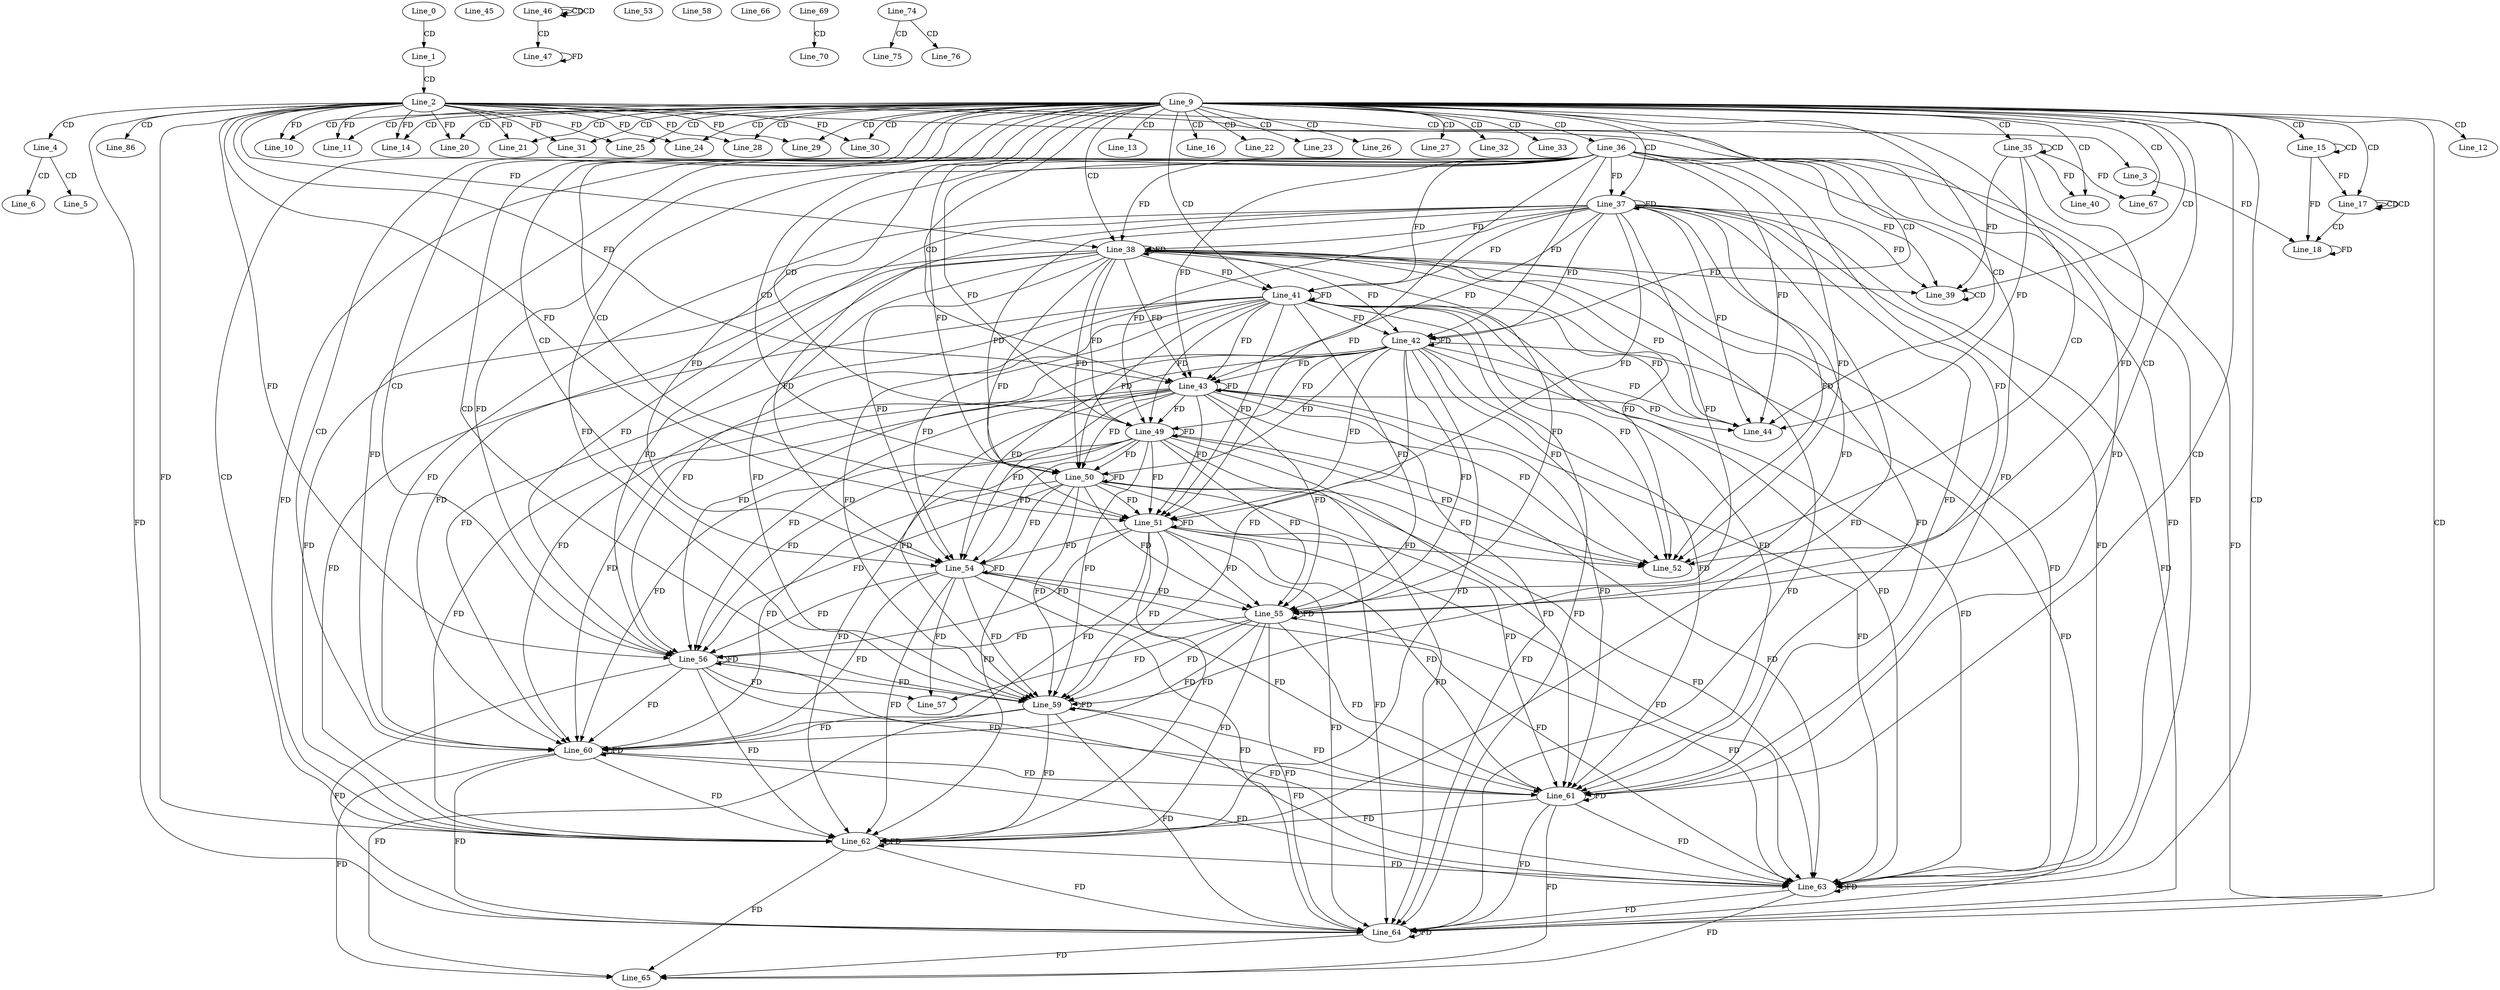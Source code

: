 digraph G {
  Line_0;
  Line_1;
  Line_2;
  Line_3;
  Line_4;
  Line_5;
  Line_6;
  Line_9;
  Line_10;
  Line_11;
  Line_12;
  Line_13;
  Line_14;
  Line_15;
  Line_15;
  Line_16;
  Line_17;
  Line_17;
  Line_18;
  Line_18;
  Line_20;
  Line_21;
  Line_22;
  Line_23;
  Line_24;
  Line_25;
  Line_26;
  Line_27;
  Line_28;
  Line_29;
  Line_30;
  Line_31;
  Line_32;
  Line_33;
  Line_35;
  Line_35;
  Line_36;
  Line_37;
  Line_38;
  Line_39;
  Line_39;
  Line_40;
  Line_41;
  Line_42;
  Line_43;
  Line_44;
  Line_45;
  Line_46;
  Line_46;
  Line_47;
  Line_47;
  Line_49;
  Line_50;
  Line_51;
  Line_52;
  Line_53;
  Line_54;
  Line_55;
  Line_56;
  Line_57;
  Line_58;
  Line_59;
  Line_60;
  Line_61;
  Line_62;
  Line_63;
  Line_64;
  Line_65;
  Line_66;
  Line_67;
  Line_69;
  Line_70;
  Line_74;
  Line_75;
  Line_76;
  Line_86;
  Line_0 -> Line_1 [ label="CD" ];
  Line_1 -> Line_2 [ label="CD" ];
  Line_2 -> Line_3 [ label="CD" ];
  Line_2 -> Line_4 [ label="CD" ];
  Line_4 -> Line_5 [ label="CD" ];
  Line_4 -> Line_6 [ label="CD" ];
  Line_9 -> Line_10 [ label="CD" ];
  Line_2 -> Line_10 [ label="FD" ];
  Line_9 -> Line_11 [ label="CD" ];
  Line_2 -> Line_11 [ label="FD" ];
  Line_9 -> Line_12 [ label="CD" ];
  Line_9 -> Line_13 [ label="CD" ];
  Line_9 -> Line_14 [ label="CD" ];
  Line_2 -> Line_14 [ label="FD" ];
  Line_9 -> Line_15 [ label="CD" ];
  Line_15 -> Line_15 [ label="CD" ];
  Line_9 -> Line_16 [ label="CD" ];
  Line_9 -> Line_17 [ label="CD" ];
  Line_17 -> Line_17 [ label="CD" ];
  Line_17 -> Line_17 [ label="CD" ];
  Line_15 -> Line_17 [ label="FD" ];
  Line_17 -> Line_18 [ label="CD" ];
  Line_18 -> Line_18 [ label="FD" ];
  Line_3 -> Line_18 [ label="FD" ];
  Line_15 -> Line_18 [ label="FD" ];
  Line_9 -> Line_20 [ label="CD" ];
  Line_2 -> Line_20 [ label="FD" ];
  Line_9 -> Line_21 [ label="CD" ];
  Line_2 -> Line_21 [ label="FD" ];
  Line_9 -> Line_22 [ label="CD" ];
  Line_9 -> Line_23 [ label="CD" ];
  Line_9 -> Line_24 [ label="CD" ];
  Line_2 -> Line_24 [ label="FD" ];
  Line_9 -> Line_25 [ label="CD" ];
  Line_2 -> Line_25 [ label="FD" ];
  Line_9 -> Line_26 [ label="CD" ];
  Line_9 -> Line_27 [ label="CD" ];
  Line_9 -> Line_28 [ label="CD" ];
  Line_2 -> Line_28 [ label="FD" ];
  Line_9 -> Line_29 [ label="CD" ];
  Line_2 -> Line_29 [ label="FD" ];
  Line_9 -> Line_30 [ label="CD" ];
  Line_2 -> Line_30 [ label="FD" ];
  Line_9 -> Line_31 [ label="CD" ];
  Line_2 -> Line_31 [ label="FD" ];
  Line_9 -> Line_32 [ label="CD" ];
  Line_9 -> Line_33 [ label="CD" ];
  Line_9 -> Line_35 [ label="CD" ];
  Line_35 -> Line_35 [ label="CD" ];
  Line_9 -> Line_36 [ label="CD" ];
  Line_9 -> Line_37 [ label="CD" ];
  Line_36 -> Line_37 [ label="FD" ];
  Line_37 -> Line_37 [ label="FD" ];
  Line_9 -> Line_38 [ label="CD" ];
  Line_36 -> Line_38 [ label="FD" ];
  Line_37 -> Line_38 [ label="FD" ];
  Line_38 -> Line_38 [ label="FD" ];
  Line_2 -> Line_38 [ label="FD" ];
  Line_9 -> Line_39 [ label="CD" ];
  Line_39 -> Line_39 [ label="CD" ];
  Line_35 -> Line_39 [ label="FD" ];
  Line_36 -> Line_39 [ label="FD" ];
  Line_37 -> Line_39 [ label="FD" ];
  Line_38 -> Line_39 [ label="FD" ];
  Line_9 -> Line_40 [ label="CD" ];
  Line_35 -> Line_40 [ label="FD" ];
  Line_9 -> Line_41 [ label="CD" ];
  Line_36 -> Line_41 [ label="FD" ];
  Line_37 -> Line_41 [ label="FD" ];
  Line_38 -> Line_41 [ label="FD" ];
  Line_41 -> Line_41 [ label="FD" ];
  Line_9 -> Line_42 [ label="CD" ];
  Line_36 -> Line_42 [ label="FD" ];
  Line_37 -> Line_42 [ label="FD" ];
  Line_38 -> Line_42 [ label="FD" ];
  Line_41 -> Line_42 [ label="FD" ];
  Line_42 -> Line_42 [ label="FD" ];
  Line_9 -> Line_43 [ label="CD" ];
  Line_36 -> Line_43 [ label="FD" ];
  Line_37 -> Line_43 [ label="FD" ];
  Line_38 -> Line_43 [ label="FD" ];
  Line_41 -> Line_43 [ label="FD" ];
  Line_42 -> Line_43 [ label="FD" ];
  Line_43 -> Line_43 [ label="FD" ];
  Line_2 -> Line_43 [ label="FD" ];
  Line_9 -> Line_44 [ label="CD" ];
  Line_35 -> Line_44 [ label="FD" ];
  Line_36 -> Line_44 [ label="FD" ];
  Line_37 -> Line_44 [ label="FD" ];
  Line_38 -> Line_44 [ label="FD" ];
  Line_41 -> Line_44 [ label="FD" ];
  Line_42 -> Line_44 [ label="FD" ];
  Line_43 -> Line_44 [ label="FD" ];
  Line_46 -> Line_46 [ label="CD" ];
  Line_46 -> Line_46 [ label="CD" ];
  Line_46 -> Line_47 [ label="CD" ];
  Line_47 -> Line_47 [ label="FD" ];
  Line_9 -> Line_49 [ label="CD" ];
  Line_36 -> Line_49 [ label="FD" ];
  Line_37 -> Line_49 [ label="FD" ];
  Line_38 -> Line_49 [ label="FD" ];
  Line_41 -> Line_49 [ label="FD" ];
  Line_42 -> Line_49 [ label="FD" ];
  Line_43 -> Line_49 [ label="FD" ];
  Line_49 -> Line_49 [ label="FD" ];
  Line_9 -> Line_50 [ label="CD" ];
  Line_36 -> Line_50 [ label="FD" ];
  Line_37 -> Line_50 [ label="FD" ];
  Line_38 -> Line_50 [ label="FD" ];
  Line_41 -> Line_50 [ label="FD" ];
  Line_42 -> Line_50 [ label="FD" ];
  Line_43 -> Line_50 [ label="FD" ];
  Line_49 -> Line_50 [ label="FD" ];
  Line_50 -> Line_50 [ label="FD" ];
  Line_9 -> Line_51 [ label="CD" ];
  Line_36 -> Line_51 [ label="FD" ];
  Line_37 -> Line_51 [ label="FD" ];
  Line_38 -> Line_51 [ label="FD" ];
  Line_41 -> Line_51 [ label="FD" ];
  Line_42 -> Line_51 [ label="FD" ];
  Line_43 -> Line_51 [ label="FD" ];
  Line_49 -> Line_51 [ label="FD" ];
  Line_50 -> Line_51 [ label="FD" ];
  Line_51 -> Line_51 [ label="FD" ];
  Line_2 -> Line_51 [ label="FD" ];
  Line_9 -> Line_52 [ label="CD" ];
  Line_35 -> Line_52 [ label="FD" ];
  Line_36 -> Line_52 [ label="FD" ];
  Line_37 -> Line_52 [ label="FD" ];
  Line_38 -> Line_52 [ label="FD" ];
  Line_41 -> Line_52 [ label="FD" ];
  Line_42 -> Line_52 [ label="FD" ];
  Line_43 -> Line_52 [ label="FD" ];
  Line_49 -> Line_52 [ label="FD" ];
  Line_50 -> Line_52 [ label="FD" ];
  Line_51 -> Line_52 [ label="FD" ];
  Line_9 -> Line_54 [ label="CD" ];
  Line_36 -> Line_54 [ label="FD" ];
  Line_37 -> Line_54 [ label="FD" ];
  Line_38 -> Line_54 [ label="FD" ];
  Line_41 -> Line_54 [ label="FD" ];
  Line_42 -> Line_54 [ label="FD" ];
  Line_43 -> Line_54 [ label="FD" ];
  Line_49 -> Line_54 [ label="FD" ];
  Line_50 -> Line_54 [ label="FD" ];
  Line_51 -> Line_54 [ label="FD" ];
  Line_54 -> Line_54 [ label="FD" ];
  Line_9 -> Line_55 [ label="CD" ];
  Line_36 -> Line_55 [ label="FD" ];
  Line_37 -> Line_55 [ label="FD" ];
  Line_38 -> Line_55 [ label="FD" ];
  Line_41 -> Line_55 [ label="FD" ];
  Line_42 -> Line_55 [ label="FD" ];
  Line_43 -> Line_55 [ label="FD" ];
  Line_49 -> Line_55 [ label="FD" ];
  Line_50 -> Line_55 [ label="FD" ];
  Line_51 -> Line_55 [ label="FD" ];
  Line_54 -> Line_55 [ label="FD" ];
  Line_55 -> Line_55 [ label="FD" ];
  Line_9 -> Line_56 [ label="CD" ];
  Line_36 -> Line_56 [ label="FD" ];
  Line_37 -> Line_56 [ label="FD" ];
  Line_38 -> Line_56 [ label="FD" ];
  Line_41 -> Line_56 [ label="FD" ];
  Line_42 -> Line_56 [ label="FD" ];
  Line_43 -> Line_56 [ label="FD" ];
  Line_49 -> Line_56 [ label="FD" ];
  Line_50 -> Line_56 [ label="FD" ];
  Line_51 -> Line_56 [ label="FD" ];
  Line_54 -> Line_56 [ label="FD" ];
  Line_55 -> Line_56 [ label="FD" ];
  Line_56 -> Line_56 [ label="FD" ];
  Line_2 -> Line_56 [ label="FD" ];
  Line_54 -> Line_57 [ label="FD" ];
  Line_55 -> Line_57 [ label="FD" ];
  Line_56 -> Line_57 [ label="FD" ];
  Line_9 -> Line_59 [ label="CD" ];
  Line_36 -> Line_59 [ label="FD" ];
  Line_37 -> Line_59 [ label="FD" ];
  Line_38 -> Line_59 [ label="FD" ];
  Line_41 -> Line_59 [ label="FD" ];
  Line_42 -> Line_59 [ label="FD" ];
  Line_43 -> Line_59 [ label="FD" ];
  Line_49 -> Line_59 [ label="FD" ];
  Line_50 -> Line_59 [ label="FD" ];
  Line_51 -> Line_59 [ label="FD" ];
  Line_54 -> Line_59 [ label="FD" ];
  Line_55 -> Line_59 [ label="FD" ];
  Line_56 -> Line_59 [ label="FD" ];
  Line_59 -> Line_59 [ label="FD" ];
  Line_9 -> Line_60 [ label="CD" ];
  Line_36 -> Line_60 [ label="FD" ];
  Line_37 -> Line_60 [ label="FD" ];
  Line_38 -> Line_60 [ label="FD" ];
  Line_41 -> Line_60 [ label="FD" ];
  Line_42 -> Line_60 [ label="FD" ];
  Line_43 -> Line_60 [ label="FD" ];
  Line_49 -> Line_60 [ label="FD" ];
  Line_50 -> Line_60 [ label="FD" ];
  Line_51 -> Line_60 [ label="FD" ];
  Line_54 -> Line_60 [ label="FD" ];
  Line_55 -> Line_60 [ label="FD" ];
  Line_56 -> Line_60 [ label="FD" ];
  Line_59 -> Line_60 [ label="FD" ];
  Line_60 -> Line_60 [ label="FD" ];
  Line_9 -> Line_61 [ label="CD" ];
  Line_36 -> Line_61 [ label="FD" ];
  Line_37 -> Line_61 [ label="FD" ];
  Line_38 -> Line_61 [ label="FD" ];
  Line_41 -> Line_61 [ label="FD" ];
  Line_42 -> Line_61 [ label="FD" ];
  Line_43 -> Line_61 [ label="FD" ];
  Line_49 -> Line_61 [ label="FD" ];
  Line_50 -> Line_61 [ label="FD" ];
  Line_51 -> Line_61 [ label="FD" ];
  Line_54 -> Line_61 [ label="FD" ];
  Line_55 -> Line_61 [ label="FD" ];
  Line_56 -> Line_61 [ label="FD" ];
  Line_59 -> Line_61 [ label="FD" ];
  Line_60 -> Line_61 [ label="FD" ];
  Line_61 -> Line_61 [ label="FD" ];
  Line_2 -> Line_61 [ label="FD" ];
  Line_9 -> Line_62 [ label="CD" ];
  Line_36 -> Line_62 [ label="FD" ];
  Line_37 -> Line_62 [ label="FD" ];
  Line_38 -> Line_62 [ label="FD" ];
  Line_41 -> Line_62 [ label="FD" ];
  Line_42 -> Line_62 [ label="FD" ];
  Line_43 -> Line_62 [ label="FD" ];
  Line_49 -> Line_62 [ label="FD" ];
  Line_50 -> Line_62 [ label="FD" ];
  Line_51 -> Line_62 [ label="FD" ];
  Line_54 -> Line_62 [ label="FD" ];
  Line_55 -> Line_62 [ label="FD" ];
  Line_56 -> Line_62 [ label="FD" ];
  Line_59 -> Line_62 [ label="FD" ];
  Line_60 -> Line_62 [ label="FD" ];
  Line_61 -> Line_62 [ label="FD" ];
  Line_62 -> Line_62 [ label="FD" ];
  Line_2 -> Line_62 [ label="FD" ];
  Line_9 -> Line_63 [ label="CD" ];
  Line_36 -> Line_63 [ label="FD" ];
  Line_37 -> Line_63 [ label="FD" ];
  Line_38 -> Line_63 [ label="FD" ];
  Line_41 -> Line_63 [ label="FD" ];
  Line_42 -> Line_63 [ label="FD" ];
  Line_43 -> Line_63 [ label="FD" ];
  Line_49 -> Line_63 [ label="FD" ];
  Line_50 -> Line_63 [ label="FD" ];
  Line_51 -> Line_63 [ label="FD" ];
  Line_54 -> Line_63 [ label="FD" ];
  Line_55 -> Line_63 [ label="FD" ];
  Line_56 -> Line_63 [ label="FD" ];
  Line_59 -> Line_63 [ label="FD" ];
  Line_60 -> Line_63 [ label="FD" ];
  Line_61 -> Line_63 [ label="FD" ];
  Line_62 -> Line_63 [ label="FD" ];
  Line_63 -> Line_63 [ label="FD" ];
  Line_2 -> Line_63 [ label="FD" ];
  Line_9 -> Line_64 [ label="CD" ];
  Line_36 -> Line_64 [ label="FD" ];
  Line_37 -> Line_64 [ label="FD" ];
  Line_38 -> Line_64 [ label="FD" ];
  Line_41 -> Line_64 [ label="FD" ];
  Line_42 -> Line_64 [ label="FD" ];
  Line_43 -> Line_64 [ label="FD" ];
  Line_49 -> Line_64 [ label="FD" ];
  Line_50 -> Line_64 [ label="FD" ];
  Line_51 -> Line_64 [ label="FD" ];
  Line_54 -> Line_64 [ label="FD" ];
  Line_55 -> Line_64 [ label="FD" ];
  Line_56 -> Line_64 [ label="FD" ];
  Line_59 -> Line_64 [ label="FD" ];
  Line_60 -> Line_64 [ label="FD" ];
  Line_61 -> Line_64 [ label="FD" ];
  Line_62 -> Line_64 [ label="FD" ];
  Line_63 -> Line_64 [ label="FD" ];
  Line_64 -> Line_64 [ label="FD" ];
  Line_2 -> Line_64 [ label="FD" ];
  Line_59 -> Line_65 [ label="FD" ];
  Line_60 -> Line_65 [ label="FD" ];
  Line_61 -> Line_65 [ label="FD" ];
  Line_62 -> Line_65 [ label="FD" ];
  Line_63 -> Line_65 [ label="FD" ];
  Line_64 -> Line_65 [ label="FD" ];
  Line_9 -> Line_67 [ label="CD" ];
  Line_35 -> Line_67 [ label="FD" ];
  Line_69 -> Line_70 [ label="CD" ];
  Line_74 -> Line_75 [ label="CD" ];
  Line_74 -> Line_76 [ label="CD" ];
  Line_2 -> Line_86 [ label="CD" ];
}
